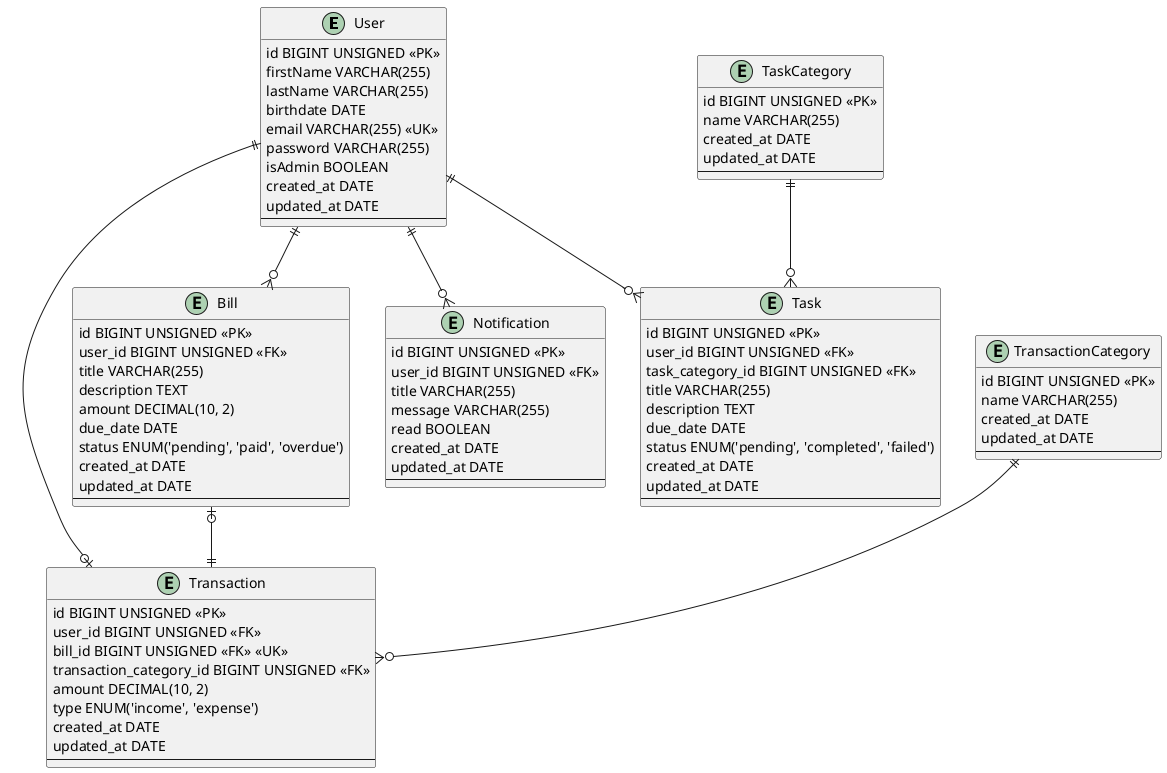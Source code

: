 @startuml DER

entity User {
    id BIGINT UNSIGNED <<PK>>
    firstName VARCHAR(255)
    lastName VARCHAR(255)
    birthdate DATE
    email VARCHAR(255) <<UK>>
    password VARCHAR(255)
    isAdmin BOOLEAN
    created_at DATE
    updated_at DATE
    --
}

entity Transaction {
    id BIGINT UNSIGNED <<PK>>
    user_id BIGINT UNSIGNED <<FK>>
    bill_id BIGINT UNSIGNED <<FK>> <<UK>>
    transaction_category_id BIGINT UNSIGNED <<FK>>
    amount DECIMAL(10, 2)
    type ENUM('income', 'expense')
    created_at DATE
    updated_at DATE
    --
}

entity Bill {
    id BIGINT UNSIGNED <<PK>>
    user_id BIGINT UNSIGNED <<FK>>
    title VARCHAR(255)
    description TEXT
    amount DECIMAL(10, 2)
    due_date DATE
    status ENUM('pending', 'paid', 'overdue')
    created_at DATE
    updated_at DATE
    --
}

entity Notification {
    id BIGINT UNSIGNED <<PK>>
    user_id BIGINT UNSIGNED <<FK>>
    title VARCHAR(255)
    message VARCHAR(255)
    read BOOLEAN
    created_at DATE
    updated_at DATE
    --
}

entity Task {
    id BIGINT UNSIGNED <<PK>>
    user_id BIGINT UNSIGNED <<FK>>
    task_category_id BIGINT UNSIGNED <<FK>>
    title VARCHAR(255)
    description TEXT
    due_date DATE
    status ENUM('pending', 'completed', 'failed')
    created_at DATE
    updated_at DATE
    --
}

entity TransactionCategory {
    id BIGINT UNSIGNED <<PK>>
    name VARCHAR(255)
    created_at DATE
    updated_at DATE
    --
}

entity TaskCategory {
    id BIGINT UNSIGNED <<PK>>
    name VARCHAR(255)
    created_at DATE
    updated_at DATE
    --
}


User ||--o| Transaction
User ||--o{ Bill
User ||--o{ Notification
User ||--o{ Task
TaskCategory ||--o{ Task
TransactionCategory ||--o{ Transaction
Bill |o--|| Transaction

@enduml

